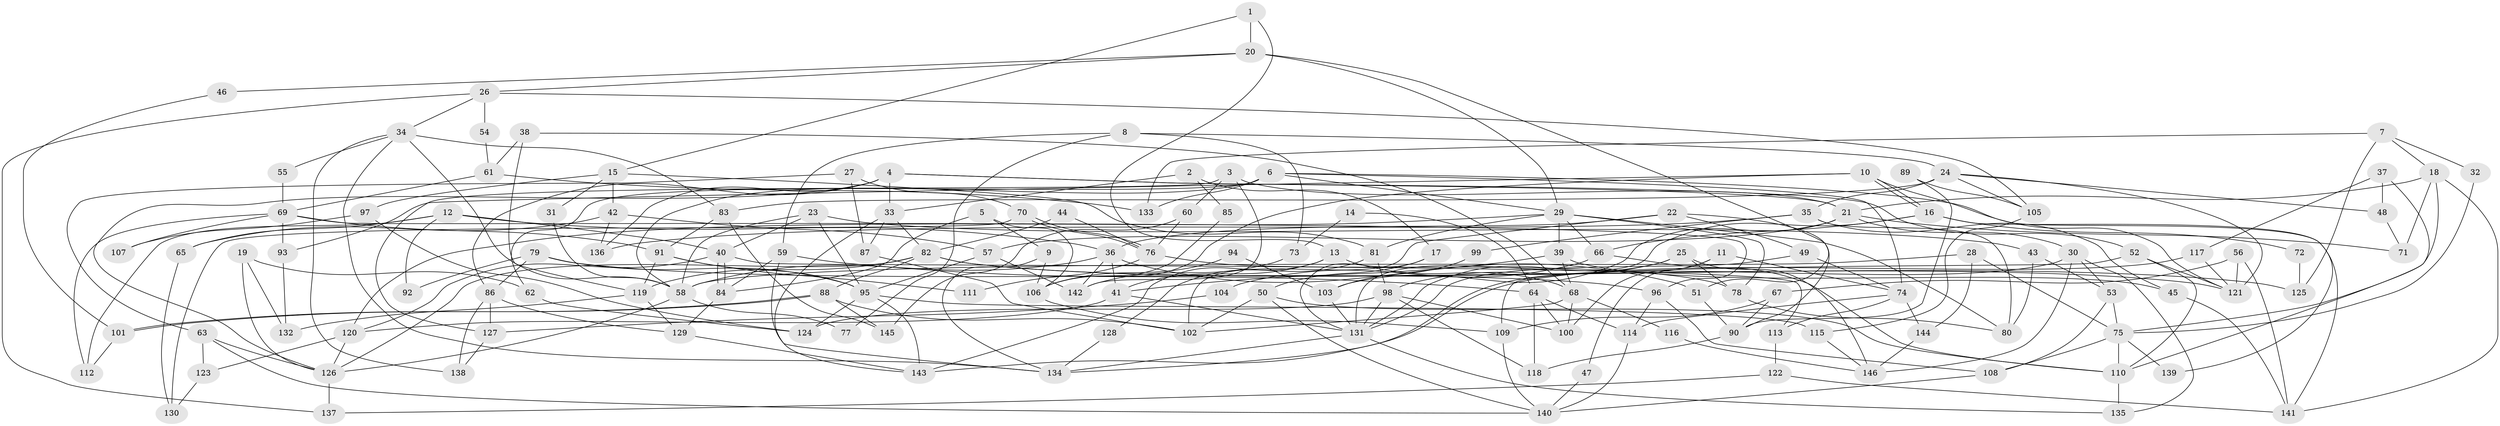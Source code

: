 // coarse degree distribution, {15: 0.046511627906976744, 4: 0.11627906976744186, 13: 0.046511627906976744, 7: 0.046511627906976744, 5: 0.046511627906976744, 10: 0.13953488372093023, 12: 0.023255813953488372, 3: 0.13953488372093023, 2: 0.09302325581395349, 19: 0.023255813953488372, 8: 0.11627906976744186, 11: 0.023255813953488372, 9: 0.09302325581395349, 6: 0.046511627906976744}
// Generated by graph-tools (version 1.1) at 2025/19/03/04/25 18:19:03]
// undirected, 146 vertices, 292 edges
graph export_dot {
graph [start="1"]
  node [color=gray90,style=filled];
  1;
  2;
  3;
  4;
  5;
  6;
  7;
  8;
  9;
  10;
  11;
  12;
  13;
  14;
  15;
  16;
  17;
  18;
  19;
  20;
  21;
  22;
  23;
  24;
  25;
  26;
  27;
  28;
  29;
  30;
  31;
  32;
  33;
  34;
  35;
  36;
  37;
  38;
  39;
  40;
  41;
  42;
  43;
  44;
  45;
  46;
  47;
  48;
  49;
  50;
  51;
  52;
  53;
  54;
  55;
  56;
  57;
  58;
  59;
  60;
  61;
  62;
  63;
  64;
  65;
  66;
  67;
  68;
  69;
  70;
  71;
  72;
  73;
  74;
  75;
  76;
  77;
  78;
  79;
  80;
  81;
  82;
  83;
  84;
  85;
  86;
  87;
  88;
  89;
  90;
  91;
  92;
  93;
  94;
  95;
  96;
  97;
  98;
  99;
  100;
  101;
  102;
  103;
  104;
  105;
  106;
  107;
  108;
  109;
  110;
  111;
  112;
  113;
  114;
  115;
  116;
  117;
  118;
  119;
  120;
  121;
  122;
  123;
  124;
  125;
  126;
  127;
  128;
  129;
  130;
  131;
  132;
  133;
  134;
  135;
  136;
  137;
  138;
  139;
  140;
  141;
  142;
  143;
  144;
  145;
  146;
  1 -- 20;
  1 -- 13;
  1 -- 15;
  2 -- 17;
  2 -- 33;
  2 -- 85;
  3 -- 142;
  3 -- 60;
  3 -- 21;
  3 -- 127;
  4 -- 126;
  4 -- 21;
  4 -- 33;
  4 -- 52;
  4 -- 86;
  4 -- 136;
  5 -- 106;
  5 -- 84;
  5 -- 9;
  6 -- 29;
  6 -- 58;
  6 -- 62;
  6 -- 74;
  6 -- 133;
  6 -- 139;
  7 -- 133;
  7 -- 18;
  7 -- 32;
  7 -- 125;
  8 -- 59;
  8 -- 24;
  8 -- 73;
  8 -- 77;
  9 -- 106;
  9 -- 134;
  10 -- 121;
  10 -- 16;
  10 -- 16;
  10 -- 93;
  10 -- 106;
  11 -- 74;
  11 -- 100;
  11 -- 47;
  12 -- 40;
  12 -- 36;
  12 -- 65;
  12 -- 92;
  12 -- 112;
  13 -- 68;
  13 -- 41;
  13 -- 143;
  14 -- 64;
  14 -- 73;
  15 -- 42;
  15 -- 31;
  15 -- 81;
  15 -- 97;
  16 -- 131;
  16 -- 66;
  16 -- 72;
  16 -- 141;
  17 -- 131;
  17 -- 50;
  18 -- 75;
  18 -- 141;
  18 -- 21;
  18 -- 71;
  19 -- 62;
  19 -- 126;
  19 -- 132;
  20 -- 26;
  20 -- 29;
  20 -- 46;
  20 -- 51;
  21 -- 30;
  21 -- 57;
  21 -- 71;
  21 -- 103;
  22 -- 102;
  22 -- 36;
  22 -- 49;
  22 -- 90;
  23 -- 95;
  23 -- 40;
  23 -- 43;
  23 -- 58;
  24 -- 105;
  24 -- 121;
  24 -- 35;
  24 -- 48;
  24 -- 83;
  25 -- 131;
  25 -- 78;
  25 -- 98;
  25 -- 146;
  26 -- 137;
  26 -- 34;
  26 -- 54;
  26 -- 105;
  27 -- 63;
  27 -- 87;
  27 -- 70;
  28 -- 58;
  28 -- 75;
  28 -- 144;
  29 -- 39;
  29 -- 81;
  29 -- 66;
  29 -- 78;
  29 -- 80;
  29 -- 120;
  30 -- 134;
  30 -- 53;
  30 -- 135;
  30 -- 146;
  31 -- 58;
  32 -- 75;
  33 -- 143;
  33 -- 82;
  33 -- 87;
  34 -- 134;
  34 -- 58;
  34 -- 55;
  34 -- 83;
  34 -- 138;
  35 -- 80;
  35 -- 45;
  35 -- 99;
  35 -- 136;
  36 -- 58;
  36 -- 41;
  36 -- 51;
  36 -- 142;
  37 -- 117;
  37 -- 48;
  37 -- 110;
  38 -- 68;
  38 -- 119;
  38 -- 61;
  39 -- 45;
  39 -- 41;
  39 -- 68;
  40 -- 120;
  40 -- 84;
  40 -- 84;
  40 -- 113;
  41 -- 120;
  41 -- 131;
  42 -- 57;
  42 -- 136;
  42 -- 65;
  43 -- 53;
  43 -- 80;
  44 -- 76;
  44 -- 82;
  45 -- 141;
  46 -- 101;
  47 -- 140;
  48 -- 71;
  49 -- 74;
  49 -- 131;
  50 -- 110;
  50 -- 140;
  50 -- 102;
  51 -- 90;
  52 -- 110;
  52 -- 109;
  52 -- 121;
  53 -- 75;
  53 -- 108;
  54 -- 61;
  55 -- 69;
  56 -- 121;
  56 -- 67;
  56 -- 141;
  57 -- 95;
  57 -- 142;
  58 -- 126;
  58 -- 77;
  59 -- 84;
  59 -- 134;
  59 -- 64;
  60 -- 76;
  60 -- 145;
  61 -- 69;
  61 -- 133;
  62 -- 124;
  63 -- 123;
  63 -- 140;
  63 -- 126;
  64 -- 118;
  64 -- 100;
  64 -- 114;
  65 -- 130;
  66 -- 104;
  66 -- 110;
  67 -- 90;
  67 -- 109;
  68 -- 100;
  68 -- 102;
  68 -- 116;
  69 -- 91;
  69 -- 93;
  69 -- 96;
  69 -- 107;
  69 -- 112;
  70 -- 76;
  70 -- 76;
  70 -- 130;
  72 -- 125;
  73 -- 142;
  74 -- 144;
  74 -- 113;
  74 -- 114;
  75 -- 110;
  75 -- 108;
  75 -- 139;
  76 -- 78;
  76 -- 111;
  78 -- 80;
  79 -- 96;
  79 -- 86;
  79 -- 92;
  79 -- 95;
  81 -- 98;
  81 -- 128;
  82 -- 88;
  82 -- 119;
  82 -- 121;
  82 -- 125;
  82 -- 126;
  83 -- 91;
  83 -- 145;
  84 -- 129;
  85 -- 106;
  86 -- 138;
  86 -- 127;
  86 -- 129;
  87 -- 102;
  88 -- 102;
  88 -- 101;
  88 -- 101;
  88 -- 145;
  89 -- 90;
  89 -- 105;
  90 -- 118;
  91 -- 119;
  91 -- 95;
  91 -- 111;
  93 -- 132;
  94 -- 106;
  94 -- 103;
  95 -- 115;
  95 -- 124;
  95 -- 143;
  96 -- 114;
  96 -- 108;
  97 -- 124;
  97 -- 107;
  98 -- 131;
  98 -- 100;
  98 -- 118;
  98 -- 124;
  99 -- 103;
  101 -- 112;
  103 -- 131;
  104 -- 127;
  105 -- 115;
  106 -- 109;
  108 -- 140;
  109 -- 140;
  110 -- 135;
  113 -- 122;
  114 -- 140;
  115 -- 146;
  116 -- 146;
  117 -- 121;
  117 -- 143;
  119 -- 129;
  119 -- 132;
  120 -- 126;
  120 -- 123;
  122 -- 141;
  122 -- 137;
  123 -- 130;
  126 -- 137;
  127 -- 138;
  128 -- 134;
  129 -- 143;
  131 -- 135;
  131 -- 134;
  144 -- 146;
}
